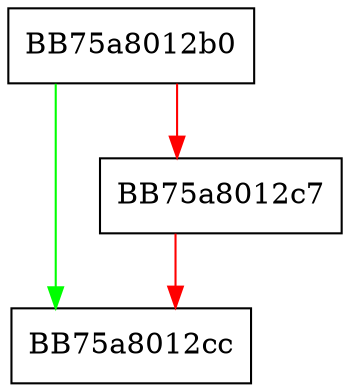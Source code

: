 digraph SetSize {
  node [shape="box"];
  graph [splines=ortho];
  BB75a8012b0 -> BB75a8012cc [color="green"];
  BB75a8012b0 -> BB75a8012c7 [color="red"];
  BB75a8012c7 -> BB75a8012cc [color="red"];
}